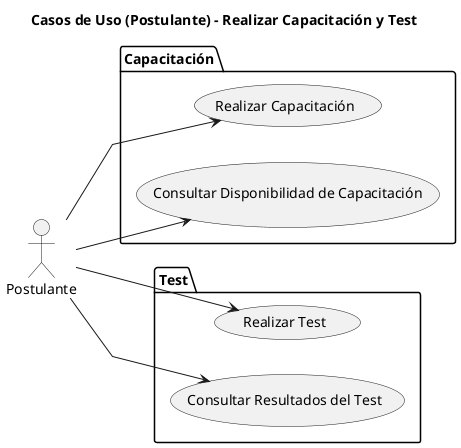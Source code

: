 @startuml
title Casos de Uso (Postulante) - Realizar Capacitación y Test

skinparam {
    NoteBackgroundColor #whiteSmoke
    NoteBorderColor #green
    linetype polyline
}

left to right direction

actor Postulante

folder "Capacitación" as capacitacion {
    Postulante --> (Realizar Capacitación)
    Postulante --> (Consultar Disponibilidad de Capacitación)
}

folder "Test" as test {
    Postulante --> (Realizar Test)
    Postulante --> (Consultar Resultados del Test)
}

@enduml
